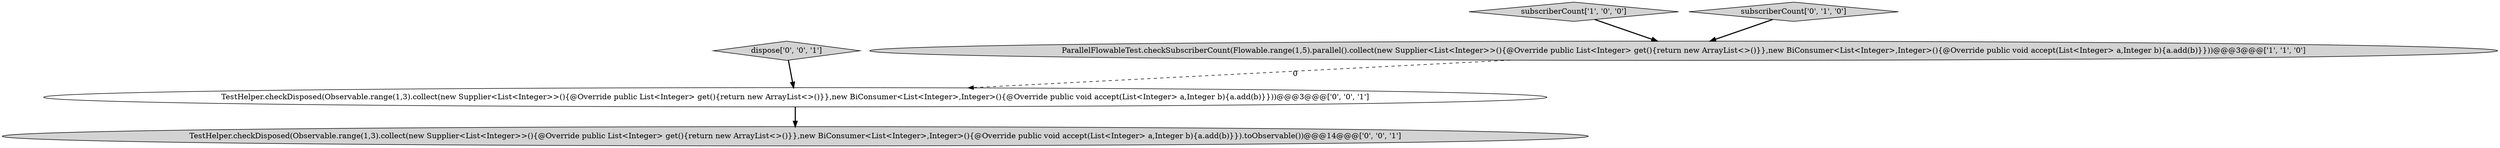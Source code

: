 digraph {
3 [style = filled, label = "dispose['0', '0', '1']", fillcolor = lightgray, shape = diamond image = "AAA0AAABBB3BBB"];
1 [style = filled, label = "subscriberCount['1', '0', '0']", fillcolor = lightgray, shape = diamond image = "AAA0AAABBB1BBB"];
0 [style = filled, label = "ParallelFlowableTest.checkSubscriberCount(Flowable.range(1,5).parallel().collect(new Supplier<List<Integer>>(){@Override public List<Integer> get(){return new ArrayList<>()}},new BiConsumer<List<Integer>,Integer>(){@Override public void accept(List<Integer> a,Integer b){a.add(b)}}))@@@3@@@['1', '1', '0']", fillcolor = lightgray, shape = ellipse image = "AAA0AAABBB1BBB"];
5 [style = filled, label = "TestHelper.checkDisposed(Observable.range(1,3).collect(new Supplier<List<Integer>>(){@Override public List<Integer> get(){return new ArrayList<>()}},new BiConsumer<List<Integer>,Integer>(){@Override public void accept(List<Integer> a,Integer b){a.add(b)}}))@@@3@@@['0', '0', '1']", fillcolor = white, shape = ellipse image = "AAA0AAABBB3BBB"];
2 [style = filled, label = "subscriberCount['0', '1', '0']", fillcolor = lightgray, shape = diamond image = "AAA0AAABBB2BBB"];
4 [style = filled, label = "TestHelper.checkDisposed(Observable.range(1,3).collect(new Supplier<List<Integer>>(){@Override public List<Integer> get(){return new ArrayList<>()}},new BiConsumer<List<Integer>,Integer>(){@Override public void accept(List<Integer> a,Integer b){a.add(b)}}).toObservable())@@@14@@@['0', '0', '1']", fillcolor = lightgray, shape = ellipse image = "AAA0AAABBB3BBB"];
2->0 [style = bold, label=""];
3->5 [style = bold, label=""];
0->5 [style = dashed, label="0"];
5->4 [style = bold, label=""];
1->0 [style = bold, label=""];
}
